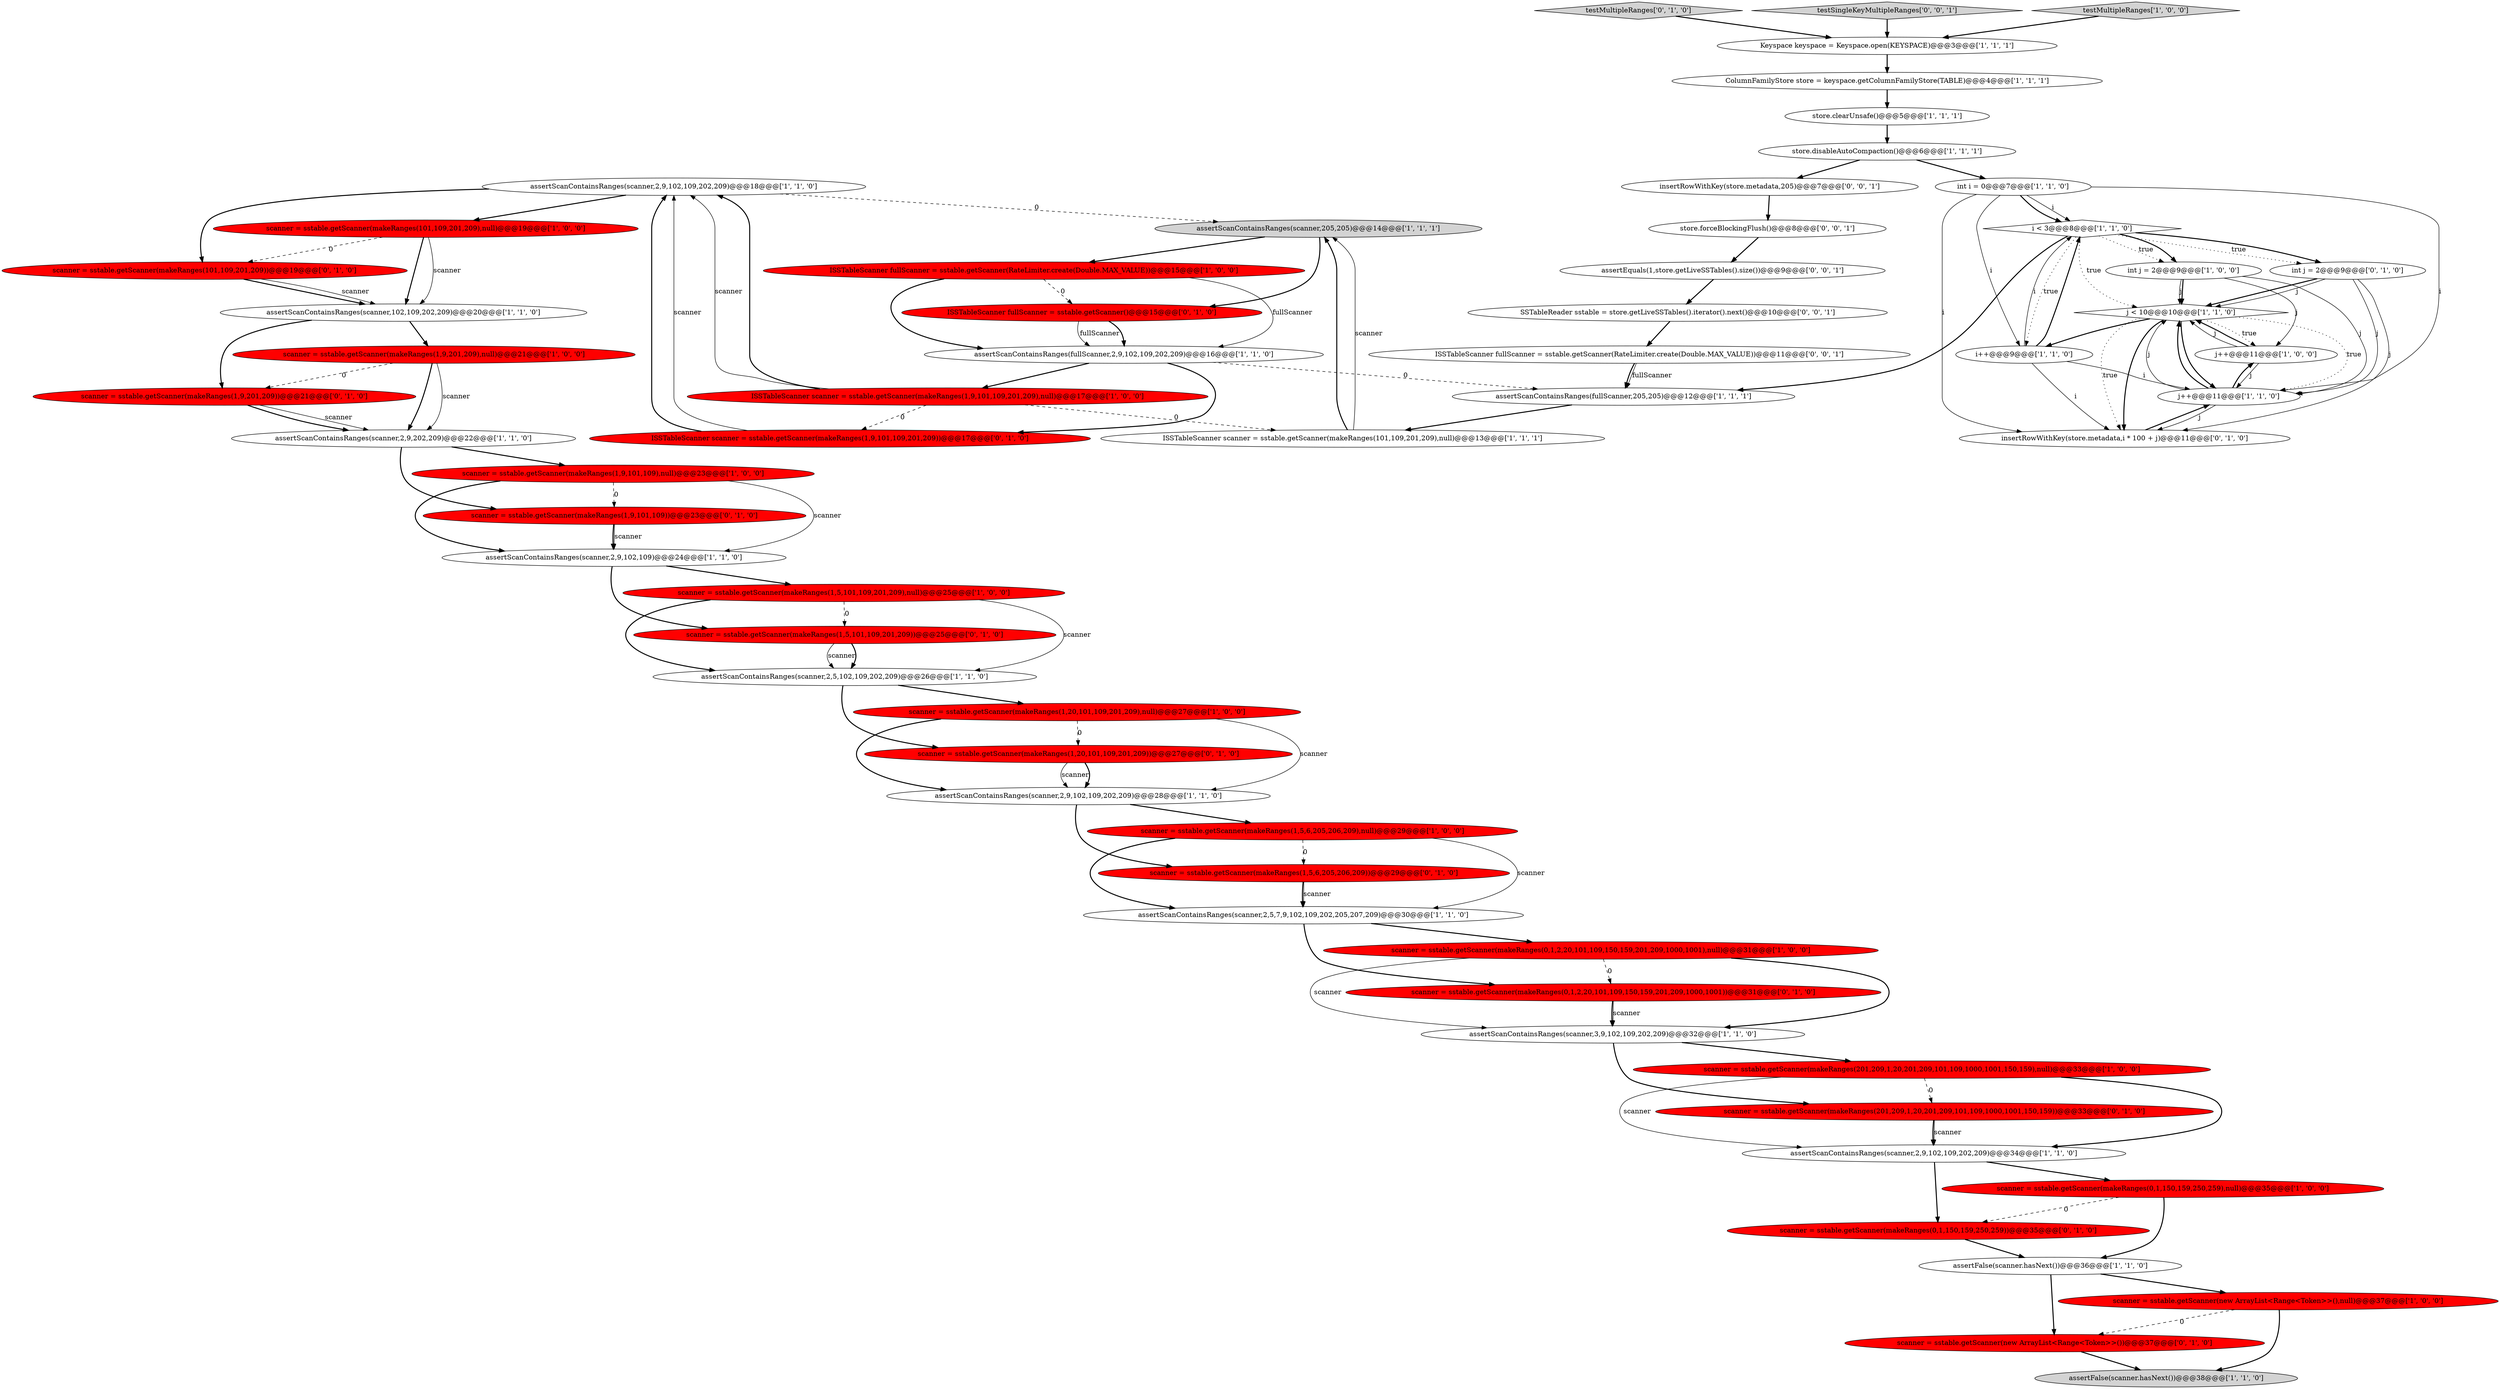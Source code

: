 digraph {
22 [style = filled, label = "scanner = sstable.getScanner(makeRanges(1,20,101,109,201,209),null)@@@27@@@['1', '0', '0']", fillcolor = red, shape = ellipse image = "AAA1AAABBB1BBB"];
5 [style = filled, label = "assertScanContainsRanges(scanner,2,9,202,209)@@@22@@@['1', '1', '0']", fillcolor = white, shape = ellipse image = "AAA0AAABBB1BBB"];
2 [style = filled, label = "j < 10@@@10@@@['1', '1', '0']", fillcolor = white, shape = diamond image = "AAA0AAABBB1BBB"];
23 [style = filled, label = "assertScanContainsRanges(scanner,2,9,102,109,202,209)@@@28@@@['1', '1', '0']", fillcolor = white, shape = ellipse image = "AAA0AAABBB1BBB"];
15 [style = filled, label = "ColumnFamilyStore store = keyspace.getColumnFamilyStore(TABLE)@@@4@@@['1', '1', '1']", fillcolor = white, shape = ellipse image = "AAA0AAABBB1BBB"];
31 [style = filled, label = "assertScanContainsRanges(scanner,3,9,102,109,202,209)@@@32@@@['1', '1', '0']", fillcolor = white, shape = ellipse image = "AAA0AAABBB1BBB"];
38 [style = filled, label = "assertScanContainsRanges(scanner,2,9,102,109,202,209)@@@18@@@['1', '1', '0']", fillcolor = white, shape = ellipse image = "AAA0AAABBB1BBB"];
41 [style = filled, label = "int j = 2@@@9@@@['0', '1', '0']", fillcolor = white, shape = ellipse image = "AAA0AAABBB2BBB"];
27 [style = filled, label = "assertFalse(scanner.hasNext())@@@36@@@['1', '1', '0']", fillcolor = white, shape = ellipse image = "AAA0AAABBB1BBB"];
3 [style = filled, label = "assertScanContainsRanges(scanner,2,9,102,109,202,209)@@@34@@@['1', '1', '0']", fillcolor = white, shape = ellipse image = "AAA0AAABBB1BBB"];
43 [style = filled, label = "scanner = sstable.getScanner(makeRanges(1,5,6,205,206,209))@@@29@@@['0', '1', '0']", fillcolor = red, shape = ellipse image = "AAA1AAABBB2BBB"];
49 [style = filled, label = "testMultipleRanges['0', '1', '0']", fillcolor = lightgray, shape = diamond image = "AAA0AAABBB2BBB"];
11 [style = filled, label = "assertFalse(scanner.hasNext())@@@38@@@['1', '1', '0']", fillcolor = lightgray, shape = ellipse image = "AAA0AAABBB1BBB"];
26 [style = filled, label = "scanner = sstable.getScanner(makeRanges(1,5,101,109,201,209),null)@@@25@@@['1', '0', '0']", fillcolor = red, shape = ellipse image = "AAA1AAABBB1BBB"];
59 [style = filled, label = "insertRowWithKey(store.metadata,205)@@@7@@@['0', '0', '1']", fillcolor = white, shape = ellipse image = "AAA0AAABBB3BBB"];
40 [style = filled, label = "scanner = sstable.getScanner(makeRanges(1,9,201,209))@@@21@@@['0', '1', '0']", fillcolor = red, shape = ellipse image = "AAA1AAABBB2BBB"];
36 [style = filled, label = "assertScanContainsRanges(fullScanner,205,205)@@@12@@@['1', '1', '1']", fillcolor = white, shape = ellipse image = "AAA0AAABBB1BBB"];
46 [style = filled, label = "scanner = sstable.getScanner(new ArrayList<Range<Token>>())@@@37@@@['0', '1', '0']", fillcolor = red, shape = ellipse image = "AAA1AAABBB2BBB"];
47 [style = filled, label = "ISSTableScanner scanner = sstable.getScanner(makeRanges(1,9,101,109,201,209))@@@17@@@['0', '1', '0']", fillcolor = red, shape = ellipse image = "AAA1AAABBB2BBB"];
14 [style = filled, label = "j++@@@11@@@['1', '0', '0']", fillcolor = white, shape = ellipse image = "AAA0AAABBB1BBB"];
9 [style = filled, label = "scanner = sstable.getScanner(makeRanges(1,9,101,109),null)@@@23@@@['1', '0', '0']", fillcolor = red, shape = ellipse image = "AAA1AAABBB1BBB"];
48 [style = filled, label = "scanner = sstable.getScanner(makeRanges(1,9,101,109))@@@23@@@['0', '1', '0']", fillcolor = red, shape = ellipse image = "AAA1AAABBB2BBB"];
58 [style = filled, label = "store.forceBlockingFlush()@@@8@@@['0', '0', '1']", fillcolor = white, shape = ellipse image = "AAA0AAABBB3BBB"];
37 [style = filled, label = "ISSTableScanner scanner = sstable.getScanner(makeRanges(101,109,201,209),null)@@@13@@@['1', '1', '1']", fillcolor = white, shape = ellipse image = "AAA0AAABBB1BBB"];
53 [style = filled, label = "scanner = sstable.getScanner(makeRanges(1,20,101,109,201,209))@@@27@@@['0', '1', '0']", fillcolor = red, shape = ellipse image = "AAA1AAABBB2BBB"];
25 [style = filled, label = "int j = 2@@@9@@@['1', '0', '0']", fillcolor = white, shape = ellipse image = "AAA0AAABBB1BBB"];
24 [style = filled, label = "assertScanContainsRanges(scanner,102,109,202,209)@@@20@@@['1', '1', '0']", fillcolor = white, shape = ellipse image = "AAA0AAABBB1BBB"];
45 [style = filled, label = "scanner = sstable.getScanner(makeRanges(0,1,150,159,250,259))@@@35@@@['0', '1', '0']", fillcolor = red, shape = ellipse image = "AAA1AAABBB2BBB"];
13 [style = filled, label = "ISSTableScanner fullScanner = sstable.getScanner(RateLimiter.create(Double.MAX_VALUE))@@@15@@@['1', '0', '0']", fillcolor = red, shape = ellipse image = "AAA1AAABBB1BBB"];
8 [style = filled, label = "assertScanContainsRanges(scanner,205,205)@@@14@@@['1', '1', '1']", fillcolor = lightgray, shape = ellipse image = "AAA0AAABBB1BBB"];
16 [style = filled, label = "scanner = sstable.getScanner(makeRanges(0,1,2,20,101,109,150,159,201,209,1000,1001),null)@@@31@@@['1', '0', '0']", fillcolor = red, shape = ellipse image = "AAA1AAABBB1BBB"];
32 [style = filled, label = "i < 3@@@8@@@['1', '1', '0']", fillcolor = white, shape = diamond image = "AAA0AAABBB1BBB"];
39 [style = filled, label = "scanner = sstable.getScanner(makeRanges(1,5,101,109,201,209))@@@25@@@['0', '1', '0']", fillcolor = red, shape = ellipse image = "AAA1AAABBB2BBB"];
50 [style = filled, label = "insertRowWithKey(store.metadata,i * 100 + j)@@@11@@@['0', '1', '0']", fillcolor = white, shape = ellipse image = "AAA0AAABBB2BBB"];
56 [style = filled, label = "assertEquals(1,store.getLiveSSTables().size())@@@9@@@['0', '0', '1']", fillcolor = white, shape = ellipse image = "AAA0AAABBB3BBB"];
33 [style = filled, label = "scanner = sstable.getScanner(makeRanges(101,109,201,209),null)@@@19@@@['1', '0', '0']", fillcolor = red, shape = ellipse image = "AAA1AAABBB1BBB"];
12 [style = filled, label = "scanner = sstable.getScanner(makeRanges(0,1,150,159,250,259),null)@@@35@@@['1', '0', '0']", fillcolor = red, shape = ellipse image = "AAA1AAABBB1BBB"];
42 [style = filled, label = "ISSTableScanner fullScanner = sstable.getScanner()@@@15@@@['0', '1', '0']", fillcolor = red, shape = ellipse image = "AAA1AAABBB2BBB"];
57 [style = filled, label = "SSTableReader sstable = store.getLiveSSTables().iterator().next()@@@10@@@['0', '0', '1']", fillcolor = white, shape = ellipse image = "AAA0AAABBB3BBB"];
18 [style = filled, label = "int i = 0@@@7@@@['1', '1', '0']", fillcolor = white, shape = ellipse image = "AAA0AAABBB1BBB"];
54 [style = filled, label = "testSingleKeyMultipleRanges['0', '0', '1']", fillcolor = lightgray, shape = diamond image = "AAA0AAABBB3BBB"];
34 [style = filled, label = "scanner = sstable.getScanner(makeRanges(1,9,201,209),null)@@@21@@@['1', '0', '0']", fillcolor = red, shape = ellipse image = "AAA1AAABBB1BBB"];
4 [style = filled, label = "assertScanContainsRanges(fullScanner,2,9,102,109,202,209)@@@16@@@['1', '1', '0']", fillcolor = white, shape = ellipse image = "AAA0AAABBB1BBB"];
0 [style = filled, label = "scanner = sstable.getScanner(new ArrayList<Range<Token>>(),null)@@@37@@@['1', '0', '0']", fillcolor = red, shape = ellipse image = "AAA1AAABBB1BBB"];
7 [style = filled, label = "store.disableAutoCompaction()@@@6@@@['1', '1', '1']", fillcolor = white, shape = ellipse image = "AAA0AAABBB1BBB"];
17 [style = filled, label = "ISSTableScanner scanner = sstable.getScanner(makeRanges(1,9,101,109,201,209),null)@@@17@@@['1', '0', '0']", fillcolor = red, shape = ellipse image = "AAA1AAABBB1BBB"];
20 [style = filled, label = "assertScanContainsRanges(scanner,2,5,102,109,202,209)@@@26@@@['1', '1', '0']", fillcolor = white, shape = ellipse image = "AAA0AAABBB1BBB"];
21 [style = filled, label = "assertScanContainsRanges(scanner,2,5,7,9,102,109,202,205,207,209)@@@30@@@['1', '1', '0']", fillcolor = white, shape = ellipse image = "AAA0AAABBB1BBB"];
29 [style = filled, label = "i++@@@9@@@['1', '1', '0']", fillcolor = white, shape = ellipse image = "AAA0AAABBB1BBB"];
44 [style = filled, label = "scanner = sstable.getScanner(makeRanges(0,1,2,20,101,109,150,159,201,209,1000,1001))@@@31@@@['0', '1', '0']", fillcolor = red, shape = ellipse image = "AAA1AAABBB2BBB"];
51 [style = filled, label = "scanner = sstable.getScanner(makeRanges(201,209,1,20,201,209,101,109,1000,1001,150,159))@@@33@@@['0', '1', '0']", fillcolor = red, shape = ellipse image = "AAA1AAABBB2BBB"];
30 [style = filled, label = "testMultipleRanges['1', '0', '0']", fillcolor = lightgray, shape = diamond image = "AAA0AAABBB1BBB"];
1 [style = filled, label = "store.clearUnsafe()@@@5@@@['1', '1', '1']", fillcolor = white, shape = ellipse image = "AAA0AAABBB1BBB"];
55 [style = filled, label = "ISSTableScanner fullScanner = sstable.getScanner(RateLimiter.create(Double.MAX_VALUE))@@@11@@@['0', '0', '1']", fillcolor = white, shape = ellipse image = "AAA0AAABBB3BBB"];
10 [style = filled, label = "Keyspace keyspace = Keyspace.open(KEYSPACE)@@@3@@@['1', '1', '1']", fillcolor = white, shape = ellipse image = "AAA0AAABBB1BBB"];
28 [style = filled, label = "assertScanContainsRanges(scanner,2,9,102,109)@@@24@@@['1', '1', '0']", fillcolor = white, shape = ellipse image = "AAA0AAABBB1BBB"];
6 [style = filled, label = "scanner = sstable.getScanner(makeRanges(201,209,1,20,201,209,101,109,1000,1001,150,159),null)@@@33@@@['1', '0', '0']", fillcolor = red, shape = ellipse image = "AAA1AAABBB1BBB"];
19 [style = filled, label = "scanner = sstable.getScanner(makeRanges(1,5,6,205,206,209),null)@@@29@@@['1', '0', '0']", fillcolor = red, shape = ellipse image = "AAA1AAABBB1BBB"];
52 [style = filled, label = "scanner = sstable.getScanner(makeRanges(101,109,201,209))@@@19@@@['0', '1', '0']", fillcolor = red, shape = ellipse image = "AAA1AAABBB2BBB"];
35 [style = filled, label = "j++@@@11@@@['1', '1', '0']", fillcolor = white, shape = ellipse image = "AAA0AAABBB1BBB"];
41->35 [style = solid, label="j"];
2->35 [style = bold, label=""];
6->3 [style = bold, label=""];
55->36 [style = bold, label=""];
18->35 [style = solid, label="i"];
5->9 [style = bold, label=""];
38->52 [style = bold, label=""];
14->2 [style = solid, label="j"];
45->27 [style = bold, label=""];
6->51 [style = dashed, label="0"];
24->34 [style = bold, label=""];
59->58 [style = bold, label=""];
22->53 [style = dashed, label="0"];
18->50 [style = solid, label="i"];
17->47 [style = dashed, label="0"];
17->38 [style = bold, label=""];
52->24 [style = bold, label=""];
32->25 [style = dotted, label="true"];
31->6 [style = bold, label=""];
4->36 [style = dashed, label="0"];
49->10 [style = bold, label=""];
17->38 [style = solid, label="scanner"];
32->25 [style = bold, label=""];
18->32 [style = bold, label=""];
21->16 [style = bold, label=""];
39->20 [style = solid, label="scanner"];
2->50 [style = dotted, label="true"];
34->5 [style = solid, label="scanner"];
53->23 [style = solid, label="scanner"];
13->42 [style = dashed, label="0"];
21->44 [style = bold, label=""];
29->35 [style = solid, label="i"];
27->0 [style = bold, label=""];
40->5 [style = solid, label="scanner"];
42->4 [style = solid, label="fullScanner"];
57->55 [style = bold, label=""];
32->2 [style = dotted, label="true"];
24->40 [style = bold, label=""];
33->24 [style = solid, label="scanner"];
56->57 [style = bold, label=""];
41->2 [style = bold, label=""];
22->23 [style = bold, label=""];
25->2 [style = bold, label=""];
58->56 [style = bold, label=""];
34->40 [style = dashed, label="0"];
16->31 [style = solid, label="scanner"];
43->21 [style = solid, label="scanner"];
33->52 [style = dashed, label="0"];
27->46 [style = bold, label=""];
9->48 [style = dashed, label="0"];
31->51 [style = bold, label=""];
40->5 [style = bold, label=""];
14->35 [style = solid, label="j"];
29->32 [style = bold, label=""];
30->10 [style = bold, label=""];
32->36 [style = bold, label=""];
29->50 [style = solid, label="i"];
36->37 [style = bold, label=""];
38->8 [style = dashed, label="0"];
48->28 [style = bold, label=""];
38->33 [style = bold, label=""];
39->20 [style = bold, label=""];
4->47 [style = bold, label=""];
6->3 [style = solid, label="scanner"];
48->28 [style = solid, label="scanner"];
26->20 [style = bold, label=""];
26->39 [style = dashed, label="0"];
35->2 [style = solid, label="j"];
12->45 [style = dashed, label="0"];
4->17 [style = bold, label=""];
18->32 [style = solid, label="i"];
19->21 [style = solid, label="scanner"];
28->39 [style = bold, label=""];
3->45 [style = bold, label=""];
35->2 [style = bold, label=""];
23->43 [style = bold, label=""];
16->44 [style = dashed, label="0"];
0->11 [style = bold, label=""];
28->26 [style = bold, label=""];
3->12 [style = bold, label=""];
25->35 [style = solid, label="j"];
1->7 [style = bold, label=""];
35->14 [style = bold, label=""];
13->4 [style = solid, label="fullScanner"];
55->36 [style = solid, label="fullScanner"];
9->28 [style = bold, label=""];
42->4 [style = bold, label=""];
51->3 [style = solid, label="scanner"];
25->2 [style = solid, label="j"];
33->24 [style = bold, label=""];
16->31 [style = bold, label=""];
23->19 [style = bold, label=""];
2->35 [style = dotted, label="true"];
7->18 [style = bold, label=""];
7->59 [style = bold, label=""];
54->10 [style = bold, label=""];
2->14 [style = dotted, label="true"];
53->23 [style = bold, label=""];
32->41 [style = bold, label=""];
14->2 [style = bold, label=""];
32->29 [style = dotted, label="true"];
50->35 [style = bold, label=""];
37->8 [style = bold, label=""];
0->46 [style = dashed, label="0"];
12->27 [style = bold, label=""];
44->31 [style = bold, label=""];
8->13 [style = bold, label=""];
15->1 [style = bold, label=""];
19->21 [style = bold, label=""];
44->31 [style = solid, label="scanner"];
43->21 [style = bold, label=""];
10->15 [style = bold, label=""];
32->41 [style = dotted, label="true"];
35->50 [style = solid, label="j"];
29->32 [style = solid, label="i"];
34->5 [style = bold, label=""];
41->50 [style = solid, label="j"];
26->20 [style = solid, label="scanner"];
9->28 [style = solid, label="scanner"];
41->2 [style = solid, label="j"];
18->29 [style = solid, label="i"];
20->53 [style = bold, label=""];
47->38 [style = bold, label=""];
2->50 [style = bold, label=""];
37->8 [style = solid, label="scanner"];
46->11 [style = bold, label=""];
20->22 [style = bold, label=""];
25->14 [style = solid, label="j"];
51->3 [style = bold, label=""];
8->42 [style = bold, label=""];
19->43 [style = dashed, label="0"];
22->23 [style = solid, label="scanner"];
47->38 [style = solid, label="scanner"];
5->48 [style = bold, label=""];
17->37 [style = dashed, label="0"];
2->29 [style = bold, label=""];
52->24 [style = solid, label="scanner"];
13->4 [style = bold, label=""];
}

